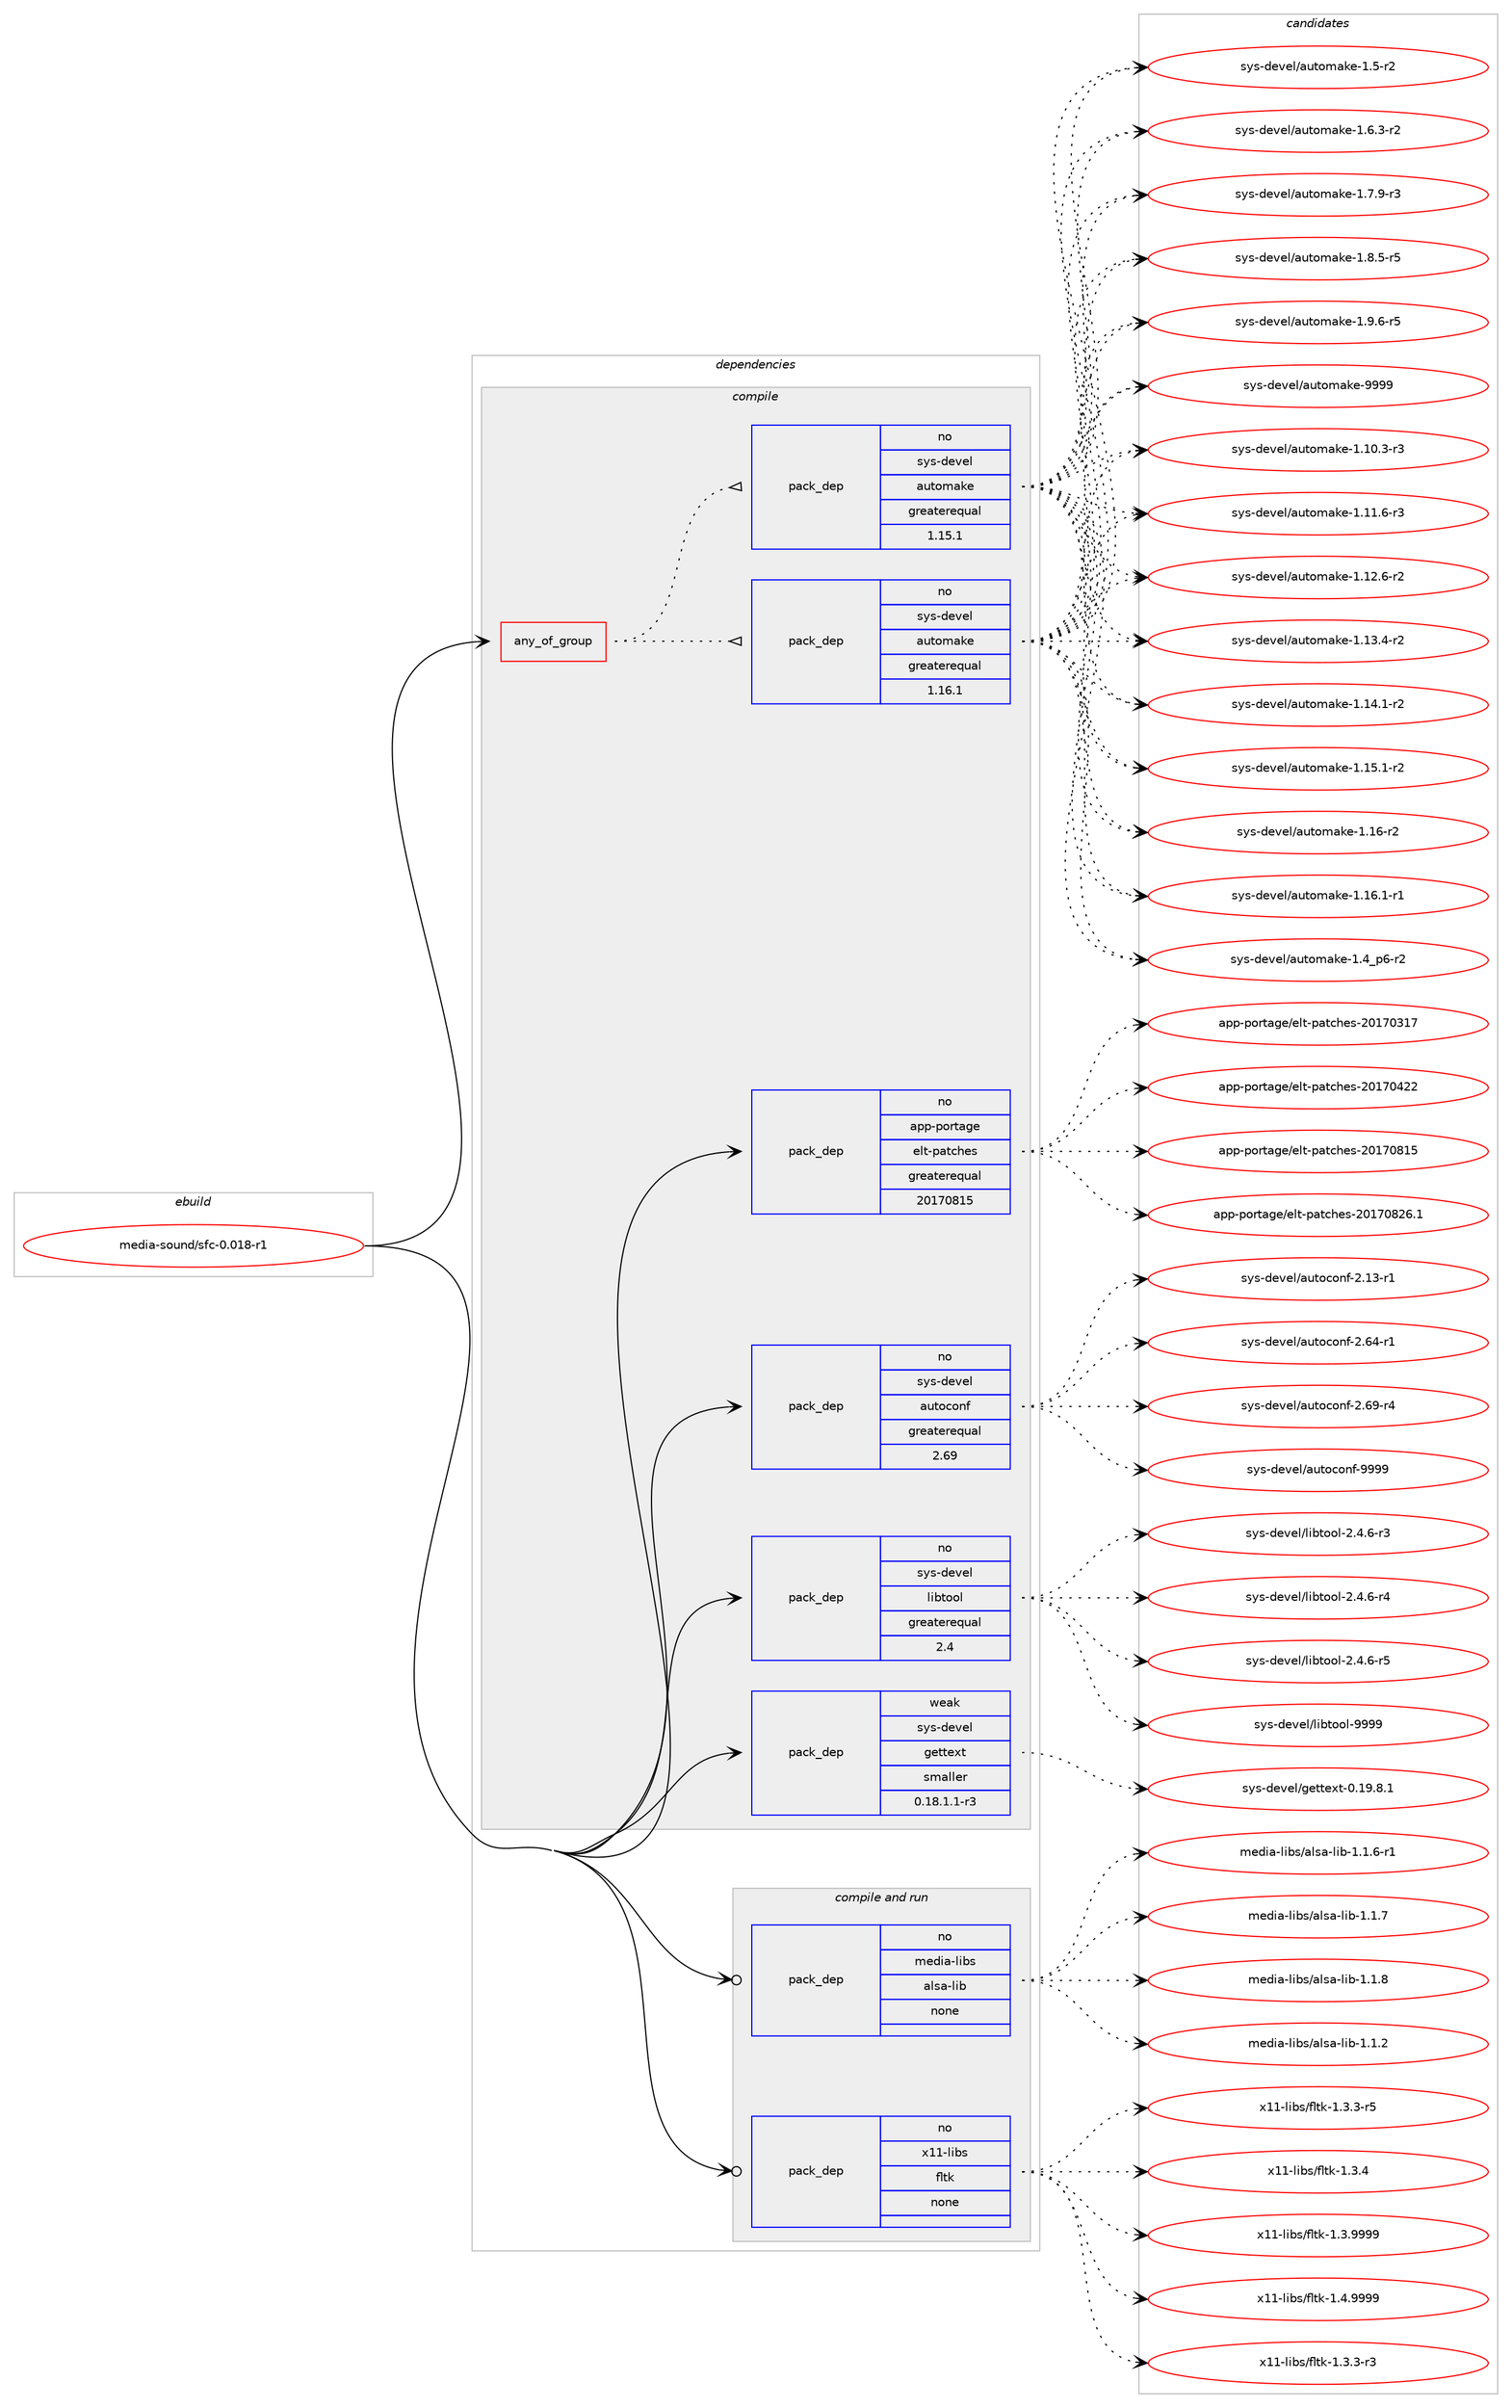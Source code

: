 digraph prolog {

# *************
# Graph options
# *************

newrank=true;
concentrate=true;
compound=true;
graph [rankdir=LR,fontname=Helvetica,fontsize=10,ranksep=1.5];#, ranksep=2.5, nodesep=0.2];
edge  [arrowhead=vee];
node  [fontname=Helvetica,fontsize=10];

# **********
# The ebuild
# **********

subgraph cluster_leftcol {
color=gray;
rank=same;
label=<<i>ebuild</i>>;
id [label="media-sound/sfc-0.018-r1", color=red, width=4, href="../media-sound/sfc-0.018-r1.svg"];
}

# ****************
# The dependencies
# ****************

subgraph cluster_midcol {
color=gray;
label=<<i>dependencies</i>>;
subgraph cluster_compile {
fillcolor="#eeeeee";
style=filled;
label=<<i>compile</i>>;
subgraph any25554 {
dependency1630392 [label=<<TABLE BORDER="0" CELLBORDER="1" CELLSPACING="0" CELLPADDING="4"><TR><TD CELLPADDING="10">any_of_group</TD></TR></TABLE>>, shape=none, color=red];subgraph pack1165884 {
dependency1630393 [label=<<TABLE BORDER="0" CELLBORDER="1" CELLSPACING="0" CELLPADDING="4" WIDTH="220"><TR><TD ROWSPAN="6" CELLPADDING="30">pack_dep</TD></TR><TR><TD WIDTH="110">no</TD></TR><TR><TD>sys-devel</TD></TR><TR><TD>automake</TD></TR><TR><TD>greaterequal</TD></TR><TR><TD>1.16.1</TD></TR></TABLE>>, shape=none, color=blue];
}
dependency1630392:e -> dependency1630393:w [weight=20,style="dotted",arrowhead="oinv"];
subgraph pack1165885 {
dependency1630394 [label=<<TABLE BORDER="0" CELLBORDER="1" CELLSPACING="0" CELLPADDING="4" WIDTH="220"><TR><TD ROWSPAN="6" CELLPADDING="30">pack_dep</TD></TR><TR><TD WIDTH="110">no</TD></TR><TR><TD>sys-devel</TD></TR><TR><TD>automake</TD></TR><TR><TD>greaterequal</TD></TR><TR><TD>1.15.1</TD></TR></TABLE>>, shape=none, color=blue];
}
dependency1630392:e -> dependency1630394:w [weight=20,style="dotted",arrowhead="oinv"];
}
id:e -> dependency1630392:w [weight=20,style="solid",arrowhead="vee"];
subgraph pack1165886 {
dependency1630395 [label=<<TABLE BORDER="0" CELLBORDER="1" CELLSPACING="0" CELLPADDING="4" WIDTH="220"><TR><TD ROWSPAN="6" CELLPADDING="30">pack_dep</TD></TR><TR><TD WIDTH="110">no</TD></TR><TR><TD>app-portage</TD></TR><TR><TD>elt-patches</TD></TR><TR><TD>greaterequal</TD></TR><TR><TD>20170815</TD></TR></TABLE>>, shape=none, color=blue];
}
id:e -> dependency1630395:w [weight=20,style="solid",arrowhead="vee"];
subgraph pack1165887 {
dependency1630396 [label=<<TABLE BORDER="0" CELLBORDER="1" CELLSPACING="0" CELLPADDING="4" WIDTH="220"><TR><TD ROWSPAN="6" CELLPADDING="30">pack_dep</TD></TR><TR><TD WIDTH="110">no</TD></TR><TR><TD>sys-devel</TD></TR><TR><TD>autoconf</TD></TR><TR><TD>greaterequal</TD></TR><TR><TD>2.69</TD></TR></TABLE>>, shape=none, color=blue];
}
id:e -> dependency1630396:w [weight=20,style="solid",arrowhead="vee"];
subgraph pack1165888 {
dependency1630397 [label=<<TABLE BORDER="0" CELLBORDER="1" CELLSPACING="0" CELLPADDING="4" WIDTH="220"><TR><TD ROWSPAN="6" CELLPADDING="30">pack_dep</TD></TR><TR><TD WIDTH="110">no</TD></TR><TR><TD>sys-devel</TD></TR><TR><TD>libtool</TD></TR><TR><TD>greaterequal</TD></TR><TR><TD>2.4</TD></TR></TABLE>>, shape=none, color=blue];
}
id:e -> dependency1630397:w [weight=20,style="solid",arrowhead="vee"];
subgraph pack1165889 {
dependency1630398 [label=<<TABLE BORDER="0" CELLBORDER="1" CELLSPACING="0" CELLPADDING="4" WIDTH="220"><TR><TD ROWSPAN="6" CELLPADDING="30">pack_dep</TD></TR><TR><TD WIDTH="110">weak</TD></TR><TR><TD>sys-devel</TD></TR><TR><TD>gettext</TD></TR><TR><TD>smaller</TD></TR><TR><TD>0.18.1.1-r3</TD></TR></TABLE>>, shape=none, color=blue];
}
id:e -> dependency1630398:w [weight=20,style="solid",arrowhead="vee"];
}
subgraph cluster_compileandrun {
fillcolor="#eeeeee";
style=filled;
label=<<i>compile and run</i>>;
subgraph pack1165890 {
dependency1630399 [label=<<TABLE BORDER="0" CELLBORDER="1" CELLSPACING="0" CELLPADDING="4" WIDTH="220"><TR><TD ROWSPAN="6" CELLPADDING="30">pack_dep</TD></TR><TR><TD WIDTH="110">no</TD></TR><TR><TD>media-libs</TD></TR><TR><TD>alsa-lib</TD></TR><TR><TD>none</TD></TR><TR><TD></TD></TR></TABLE>>, shape=none, color=blue];
}
id:e -> dependency1630399:w [weight=20,style="solid",arrowhead="odotvee"];
subgraph pack1165891 {
dependency1630400 [label=<<TABLE BORDER="0" CELLBORDER="1" CELLSPACING="0" CELLPADDING="4" WIDTH="220"><TR><TD ROWSPAN="6" CELLPADDING="30">pack_dep</TD></TR><TR><TD WIDTH="110">no</TD></TR><TR><TD>x11-libs</TD></TR><TR><TD>fltk</TD></TR><TR><TD>none</TD></TR><TR><TD></TD></TR></TABLE>>, shape=none, color=blue];
}
id:e -> dependency1630400:w [weight=20,style="solid",arrowhead="odotvee"];
}
subgraph cluster_run {
fillcolor="#eeeeee";
style=filled;
label=<<i>run</i>>;
}
}

# **************
# The candidates
# **************

subgraph cluster_choices {
rank=same;
color=gray;
label=<<i>candidates</i>>;

subgraph choice1165884 {
color=black;
nodesep=1;
choice11512111545100101118101108479711711611110997107101454946494846514511451 [label="sys-devel/automake-1.10.3-r3", color=red, width=4,href="../sys-devel/automake-1.10.3-r3.svg"];
choice11512111545100101118101108479711711611110997107101454946494946544511451 [label="sys-devel/automake-1.11.6-r3", color=red, width=4,href="../sys-devel/automake-1.11.6-r3.svg"];
choice11512111545100101118101108479711711611110997107101454946495046544511450 [label="sys-devel/automake-1.12.6-r2", color=red, width=4,href="../sys-devel/automake-1.12.6-r2.svg"];
choice11512111545100101118101108479711711611110997107101454946495146524511450 [label="sys-devel/automake-1.13.4-r2", color=red, width=4,href="../sys-devel/automake-1.13.4-r2.svg"];
choice11512111545100101118101108479711711611110997107101454946495246494511450 [label="sys-devel/automake-1.14.1-r2", color=red, width=4,href="../sys-devel/automake-1.14.1-r2.svg"];
choice11512111545100101118101108479711711611110997107101454946495346494511450 [label="sys-devel/automake-1.15.1-r2", color=red, width=4,href="../sys-devel/automake-1.15.1-r2.svg"];
choice1151211154510010111810110847971171161111099710710145494649544511450 [label="sys-devel/automake-1.16-r2", color=red, width=4,href="../sys-devel/automake-1.16-r2.svg"];
choice11512111545100101118101108479711711611110997107101454946495446494511449 [label="sys-devel/automake-1.16.1-r1", color=red, width=4,href="../sys-devel/automake-1.16.1-r1.svg"];
choice115121115451001011181011084797117116111109971071014549465295112544511450 [label="sys-devel/automake-1.4_p6-r2", color=red, width=4,href="../sys-devel/automake-1.4_p6-r2.svg"];
choice11512111545100101118101108479711711611110997107101454946534511450 [label="sys-devel/automake-1.5-r2", color=red, width=4,href="../sys-devel/automake-1.5-r2.svg"];
choice115121115451001011181011084797117116111109971071014549465446514511450 [label="sys-devel/automake-1.6.3-r2", color=red, width=4,href="../sys-devel/automake-1.6.3-r2.svg"];
choice115121115451001011181011084797117116111109971071014549465546574511451 [label="sys-devel/automake-1.7.9-r3", color=red, width=4,href="../sys-devel/automake-1.7.9-r3.svg"];
choice115121115451001011181011084797117116111109971071014549465646534511453 [label="sys-devel/automake-1.8.5-r5", color=red, width=4,href="../sys-devel/automake-1.8.5-r5.svg"];
choice115121115451001011181011084797117116111109971071014549465746544511453 [label="sys-devel/automake-1.9.6-r5", color=red, width=4,href="../sys-devel/automake-1.9.6-r5.svg"];
choice115121115451001011181011084797117116111109971071014557575757 [label="sys-devel/automake-9999", color=red, width=4,href="../sys-devel/automake-9999.svg"];
dependency1630393:e -> choice11512111545100101118101108479711711611110997107101454946494846514511451:w [style=dotted,weight="100"];
dependency1630393:e -> choice11512111545100101118101108479711711611110997107101454946494946544511451:w [style=dotted,weight="100"];
dependency1630393:e -> choice11512111545100101118101108479711711611110997107101454946495046544511450:w [style=dotted,weight="100"];
dependency1630393:e -> choice11512111545100101118101108479711711611110997107101454946495146524511450:w [style=dotted,weight="100"];
dependency1630393:e -> choice11512111545100101118101108479711711611110997107101454946495246494511450:w [style=dotted,weight="100"];
dependency1630393:e -> choice11512111545100101118101108479711711611110997107101454946495346494511450:w [style=dotted,weight="100"];
dependency1630393:e -> choice1151211154510010111810110847971171161111099710710145494649544511450:w [style=dotted,weight="100"];
dependency1630393:e -> choice11512111545100101118101108479711711611110997107101454946495446494511449:w [style=dotted,weight="100"];
dependency1630393:e -> choice115121115451001011181011084797117116111109971071014549465295112544511450:w [style=dotted,weight="100"];
dependency1630393:e -> choice11512111545100101118101108479711711611110997107101454946534511450:w [style=dotted,weight="100"];
dependency1630393:e -> choice115121115451001011181011084797117116111109971071014549465446514511450:w [style=dotted,weight="100"];
dependency1630393:e -> choice115121115451001011181011084797117116111109971071014549465546574511451:w [style=dotted,weight="100"];
dependency1630393:e -> choice115121115451001011181011084797117116111109971071014549465646534511453:w [style=dotted,weight="100"];
dependency1630393:e -> choice115121115451001011181011084797117116111109971071014549465746544511453:w [style=dotted,weight="100"];
dependency1630393:e -> choice115121115451001011181011084797117116111109971071014557575757:w [style=dotted,weight="100"];
}
subgraph choice1165885 {
color=black;
nodesep=1;
choice11512111545100101118101108479711711611110997107101454946494846514511451 [label="sys-devel/automake-1.10.3-r3", color=red, width=4,href="../sys-devel/automake-1.10.3-r3.svg"];
choice11512111545100101118101108479711711611110997107101454946494946544511451 [label="sys-devel/automake-1.11.6-r3", color=red, width=4,href="../sys-devel/automake-1.11.6-r3.svg"];
choice11512111545100101118101108479711711611110997107101454946495046544511450 [label="sys-devel/automake-1.12.6-r2", color=red, width=4,href="../sys-devel/automake-1.12.6-r2.svg"];
choice11512111545100101118101108479711711611110997107101454946495146524511450 [label="sys-devel/automake-1.13.4-r2", color=red, width=4,href="../sys-devel/automake-1.13.4-r2.svg"];
choice11512111545100101118101108479711711611110997107101454946495246494511450 [label="sys-devel/automake-1.14.1-r2", color=red, width=4,href="../sys-devel/automake-1.14.1-r2.svg"];
choice11512111545100101118101108479711711611110997107101454946495346494511450 [label="sys-devel/automake-1.15.1-r2", color=red, width=4,href="../sys-devel/automake-1.15.1-r2.svg"];
choice1151211154510010111810110847971171161111099710710145494649544511450 [label="sys-devel/automake-1.16-r2", color=red, width=4,href="../sys-devel/automake-1.16-r2.svg"];
choice11512111545100101118101108479711711611110997107101454946495446494511449 [label="sys-devel/automake-1.16.1-r1", color=red, width=4,href="../sys-devel/automake-1.16.1-r1.svg"];
choice115121115451001011181011084797117116111109971071014549465295112544511450 [label="sys-devel/automake-1.4_p6-r2", color=red, width=4,href="../sys-devel/automake-1.4_p6-r2.svg"];
choice11512111545100101118101108479711711611110997107101454946534511450 [label="sys-devel/automake-1.5-r2", color=red, width=4,href="../sys-devel/automake-1.5-r2.svg"];
choice115121115451001011181011084797117116111109971071014549465446514511450 [label="sys-devel/automake-1.6.3-r2", color=red, width=4,href="../sys-devel/automake-1.6.3-r2.svg"];
choice115121115451001011181011084797117116111109971071014549465546574511451 [label="sys-devel/automake-1.7.9-r3", color=red, width=4,href="../sys-devel/automake-1.7.9-r3.svg"];
choice115121115451001011181011084797117116111109971071014549465646534511453 [label="sys-devel/automake-1.8.5-r5", color=red, width=4,href="../sys-devel/automake-1.8.5-r5.svg"];
choice115121115451001011181011084797117116111109971071014549465746544511453 [label="sys-devel/automake-1.9.6-r5", color=red, width=4,href="../sys-devel/automake-1.9.6-r5.svg"];
choice115121115451001011181011084797117116111109971071014557575757 [label="sys-devel/automake-9999", color=red, width=4,href="../sys-devel/automake-9999.svg"];
dependency1630394:e -> choice11512111545100101118101108479711711611110997107101454946494846514511451:w [style=dotted,weight="100"];
dependency1630394:e -> choice11512111545100101118101108479711711611110997107101454946494946544511451:w [style=dotted,weight="100"];
dependency1630394:e -> choice11512111545100101118101108479711711611110997107101454946495046544511450:w [style=dotted,weight="100"];
dependency1630394:e -> choice11512111545100101118101108479711711611110997107101454946495146524511450:w [style=dotted,weight="100"];
dependency1630394:e -> choice11512111545100101118101108479711711611110997107101454946495246494511450:w [style=dotted,weight="100"];
dependency1630394:e -> choice11512111545100101118101108479711711611110997107101454946495346494511450:w [style=dotted,weight="100"];
dependency1630394:e -> choice1151211154510010111810110847971171161111099710710145494649544511450:w [style=dotted,weight="100"];
dependency1630394:e -> choice11512111545100101118101108479711711611110997107101454946495446494511449:w [style=dotted,weight="100"];
dependency1630394:e -> choice115121115451001011181011084797117116111109971071014549465295112544511450:w [style=dotted,weight="100"];
dependency1630394:e -> choice11512111545100101118101108479711711611110997107101454946534511450:w [style=dotted,weight="100"];
dependency1630394:e -> choice115121115451001011181011084797117116111109971071014549465446514511450:w [style=dotted,weight="100"];
dependency1630394:e -> choice115121115451001011181011084797117116111109971071014549465546574511451:w [style=dotted,weight="100"];
dependency1630394:e -> choice115121115451001011181011084797117116111109971071014549465646534511453:w [style=dotted,weight="100"];
dependency1630394:e -> choice115121115451001011181011084797117116111109971071014549465746544511453:w [style=dotted,weight="100"];
dependency1630394:e -> choice115121115451001011181011084797117116111109971071014557575757:w [style=dotted,weight="100"];
}
subgraph choice1165886 {
color=black;
nodesep=1;
choice97112112451121111141169710310147101108116451129711699104101115455048495548514955 [label="app-portage/elt-patches-20170317", color=red, width=4,href="../app-portage/elt-patches-20170317.svg"];
choice97112112451121111141169710310147101108116451129711699104101115455048495548525050 [label="app-portage/elt-patches-20170422", color=red, width=4,href="../app-portage/elt-patches-20170422.svg"];
choice97112112451121111141169710310147101108116451129711699104101115455048495548564953 [label="app-portage/elt-patches-20170815", color=red, width=4,href="../app-portage/elt-patches-20170815.svg"];
choice971121124511211111411697103101471011081164511297116991041011154550484955485650544649 [label="app-portage/elt-patches-20170826.1", color=red, width=4,href="../app-portage/elt-patches-20170826.1.svg"];
dependency1630395:e -> choice97112112451121111141169710310147101108116451129711699104101115455048495548514955:w [style=dotted,weight="100"];
dependency1630395:e -> choice97112112451121111141169710310147101108116451129711699104101115455048495548525050:w [style=dotted,weight="100"];
dependency1630395:e -> choice97112112451121111141169710310147101108116451129711699104101115455048495548564953:w [style=dotted,weight="100"];
dependency1630395:e -> choice971121124511211111411697103101471011081164511297116991041011154550484955485650544649:w [style=dotted,weight="100"];
}
subgraph choice1165887 {
color=black;
nodesep=1;
choice1151211154510010111810110847971171161119911111010245504649514511449 [label="sys-devel/autoconf-2.13-r1", color=red, width=4,href="../sys-devel/autoconf-2.13-r1.svg"];
choice1151211154510010111810110847971171161119911111010245504654524511449 [label="sys-devel/autoconf-2.64-r1", color=red, width=4,href="../sys-devel/autoconf-2.64-r1.svg"];
choice1151211154510010111810110847971171161119911111010245504654574511452 [label="sys-devel/autoconf-2.69-r4", color=red, width=4,href="../sys-devel/autoconf-2.69-r4.svg"];
choice115121115451001011181011084797117116111991111101024557575757 [label="sys-devel/autoconf-9999", color=red, width=4,href="../sys-devel/autoconf-9999.svg"];
dependency1630396:e -> choice1151211154510010111810110847971171161119911111010245504649514511449:w [style=dotted,weight="100"];
dependency1630396:e -> choice1151211154510010111810110847971171161119911111010245504654524511449:w [style=dotted,weight="100"];
dependency1630396:e -> choice1151211154510010111810110847971171161119911111010245504654574511452:w [style=dotted,weight="100"];
dependency1630396:e -> choice115121115451001011181011084797117116111991111101024557575757:w [style=dotted,weight="100"];
}
subgraph choice1165888 {
color=black;
nodesep=1;
choice1151211154510010111810110847108105981161111111084550465246544511451 [label="sys-devel/libtool-2.4.6-r3", color=red, width=4,href="../sys-devel/libtool-2.4.6-r3.svg"];
choice1151211154510010111810110847108105981161111111084550465246544511452 [label="sys-devel/libtool-2.4.6-r4", color=red, width=4,href="../sys-devel/libtool-2.4.6-r4.svg"];
choice1151211154510010111810110847108105981161111111084550465246544511453 [label="sys-devel/libtool-2.4.6-r5", color=red, width=4,href="../sys-devel/libtool-2.4.6-r5.svg"];
choice1151211154510010111810110847108105981161111111084557575757 [label="sys-devel/libtool-9999", color=red, width=4,href="../sys-devel/libtool-9999.svg"];
dependency1630397:e -> choice1151211154510010111810110847108105981161111111084550465246544511451:w [style=dotted,weight="100"];
dependency1630397:e -> choice1151211154510010111810110847108105981161111111084550465246544511452:w [style=dotted,weight="100"];
dependency1630397:e -> choice1151211154510010111810110847108105981161111111084550465246544511453:w [style=dotted,weight="100"];
dependency1630397:e -> choice1151211154510010111810110847108105981161111111084557575757:w [style=dotted,weight="100"];
}
subgraph choice1165889 {
color=black;
nodesep=1;
choice1151211154510010111810110847103101116116101120116454846495746564649 [label="sys-devel/gettext-0.19.8.1", color=red, width=4,href="../sys-devel/gettext-0.19.8.1.svg"];
dependency1630398:e -> choice1151211154510010111810110847103101116116101120116454846495746564649:w [style=dotted,weight="100"];
}
subgraph choice1165890 {
color=black;
nodesep=1;
choice1091011001059745108105981154797108115974510810598454946494650 [label="media-libs/alsa-lib-1.1.2", color=red, width=4,href="../media-libs/alsa-lib-1.1.2.svg"];
choice10910110010597451081059811547971081159745108105984549464946544511449 [label="media-libs/alsa-lib-1.1.6-r1", color=red, width=4,href="../media-libs/alsa-lib-1.1.6-r1.svg"];
choice1091011001059745108105981154797108115974510810598454946494655 [label="media-libs/alsa-lib-1.1.7", color=red, width=4,href="../media-libs/alsa-lib-1.1.7.svg"];
choice1091011001059745108105981154797108115974510810598454946494656 [label="media-libs/alsa-lib-1.1.8", color=red, width=4,href="../media-libs/alsa-lib-1.1.8.svg"];
dependency1630399:e -> choice1091011001059745108105981154797108115974510810598454946494650:w [style=dotted,weight="100"];
dependency1630399:e -> choice10910110010597451081059811547971081159745108105984549464946544511449:w [style=dotted,weight="100"];
dependency1630399:e -> choice1091011001059745108105981154797108115974510810598454946494655:w [style=dotted,weight="100"];
dependency1630399:e -> choice1091011001059745108105981154797108115974510810598454946494656:w [style=dotted,weight="100"];
}
subgraph choice1165891 {
color=black;
nodesep=1;
choice12049494510810598115471021081161074549465146514511451 [label="x11-libs/fltk-1.3.3-r3", color=red, width=4,href="../x11-libs/fltk-1.3.3-r3.svg"];
choice12049494510810598115471021081161074549465146514511453 [label="x11-libs/fltk-1.3.3-r5", color=red, width=4,href="../x11-libs/fltk-1.3.3-r5.svg"];
choice1204949451081059811547102108116107454946514652 [label="x11-libs/fltk-1.3.4", color=red, width=4,href="../x11-libs/fltk-1.3.4.svg"];
choice1204949451081059811547102108116107454946514657575757 [label="x11-libs/fltk-1.3.9999", color=red, width=4,href="../x11-libs/fltk-1.3.9999.svg"];
choice1204949451081059811547102108116107454946524657575757 [label="x11-libs/fltk-1.4.9999", color=red, width=4,href="../x11-libs/fltk-1.4.9999.svg"];
dependency1630400:e -> choice12049494510810598115471021081161074549465146514511451:w [style=dotted,weight="100"];
dependency1630400:e -> choice12049494510810598115471021081161074549465146514511453:w [style=dotted,weight="100"];
dependency1630400:e -> choice1204949451081059811547102108116107454946514652:w [style=dotted,weight="100"];
dependency1630400:e -> choice1204949451081059811547102108116107454946514657575757:w [style=dotted,weight="100"];
dependency1630400:e -> choice1204949451081059811547102108116107454946524657575757:w [style=dotted,weight="100"];
}
}

}
